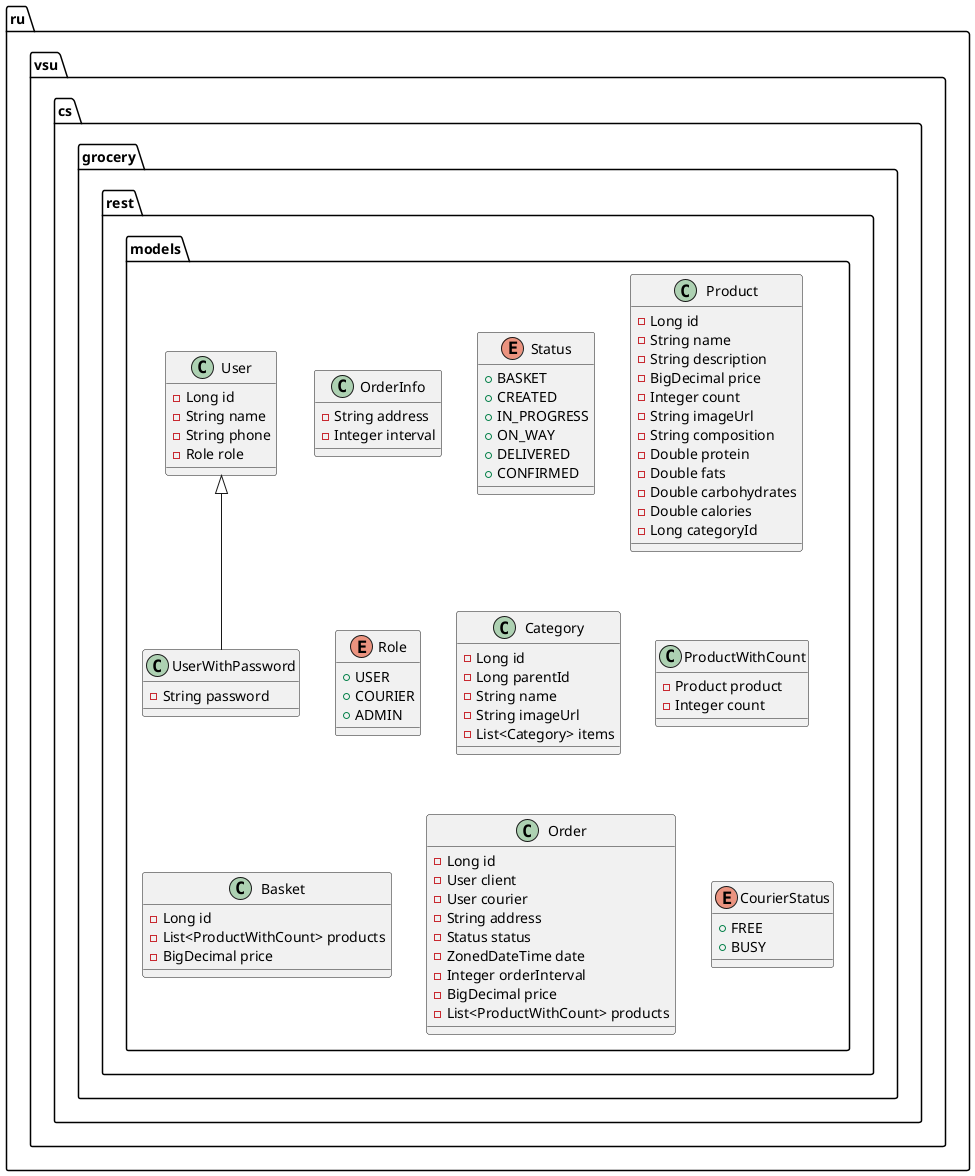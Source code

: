 @startuml
class ru.vsu.cs.grocery.rest.models.User {
- Long id
- String name
- String phone
- Role role
}
class ru.vsu.cs.grocery.rest.models.OrderInfo {
- String address
- Integer interval
}
class ru.vsu.cs.grocery.rest.models.UserWithPassword {
- String password
}
enum ru.vsu.cs.grocery.rest.models.Status {
+  BASKET
+  CREATED
+  IN_PROGRESS
+  ON_WAY
+  DELIVERED
+  CONFIRMED
}
class ru.vsu.cs.grocery.rest.models.Product {
- Long id
- String name
- String description
- BigDecimal price
- Integer count
- String imageUrl
- String composition
- Double protein
- Double fats
- Double carbohydrates
- Double calories
- Long categoryId
}
enum ru.vsu.cs.grocery.rest.models.Role {
+  USER
+  COURIER
+  ADMIN
}
class ru.vsu.cs.grocery.rest.models.Category {
- Long id
- Long parentId
- String name
- String imageUrl
- List<Category> items
}
class ru.vsu.cs.grocery.rest.models.ProductWithCount {
- Product product
- Integer count
}
class ru.vsu.cs.grocery.rest.models.Basket {
- Long id
- List<ProductWithCount> products
- BigDecimal price
}
class ru.vsu.cs.grocery.rest.models.Order {
- Long id
- User client
- User courier
- String address
- Status status
- ZonedDateTime date
- Integer orderInterval
- BigDecimal price
- List<ProductWithCount> products
}
enum ru.vsu.cs.grocery.rest.models.CourierStatus {
+  FREE
+  BUSY
}


ru.vsu.cs.grocery.rest.models.User <|-- ru.vsu.cs.grocery.rest.models.UserWithPassword
@enduml